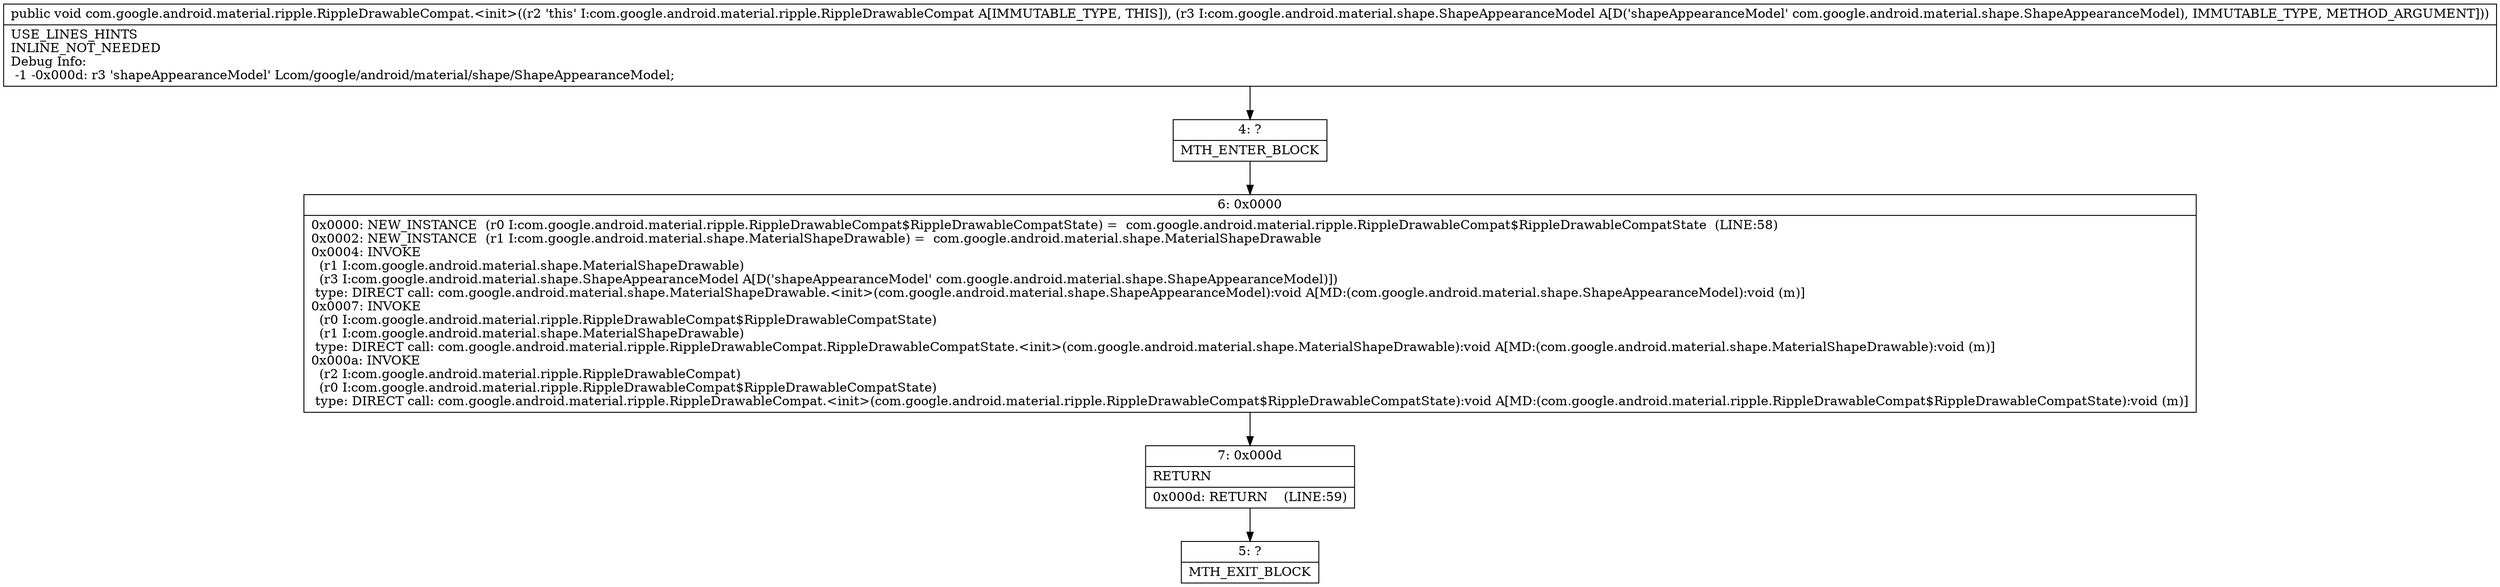 digraph "CFG forcom.google.android.material.ripple.RippleDrawableCompat.\<init\>(Lcom\/google\/android\/material\/shape\/ShapeAppearanceModel;)V" {
Node_4 [shape=record,label="{4\:\ ?|MTH_ENTER_BLOCK\l}"];
Node_6 [shape=record,label="{6\:\ 0x0000|0x0000: NEW_INSTANCE  (r0 I:com.google.android.material.ripple.RippleDrawableCompat$RippleDrawableCompatState) =  com.google.android.material.ripple.RippleDrawableCompat$RippleDrawableCompatState  (LINE:58)\l0x0002: NEW_INSTANCE  (r1 I:com.google.android.material.shape.MaterialShapeDrawable) =  com.google.android.material.shape.MaterialShapeDrawable \l0x0004: INVOKE  \l  (r1 I:com.google.android.material.shape.MaterialShapeDrawable)\l  (r3 I:com.google.android.material.shape.ShapeAppearanceModel A[D('shapeAppearanceModel' com.google.android.material.shape.ShapeAppearanceModel)])\l type: DIRECT call: com.google.android.material.shape.MaterialShapeDrawable.\<init\>(com.google.android.material.shape.ShapeAppearanceModel):void A[MD:(com.google.android.material.shape.ShapeAppearanceModel):void (m)]\l0x0007: INVOKE  \l  (r0 I:com.google.android.material.ripple.RippleDrawableCompat$RippleDrawableCompatState)\l  (r1 I:com.google.android.material.shape.MaterialShapeDrawable)\l type: DIRECT call: com.google.android.material.ripple.RippleDrawableCompat.RippleDrawableCompatState.\<init\>(com.google.android.material.shape.MaterialShapeDrawable):void A[MD:(com.google.android.material.shape.MaterialShapeDrawable):void (m)]\l0x000a: INVOKE  \l  (r2 I:com.google.android.material.ripple.RippleDrawableCompat)\l  (r0 I:com.google.android.material.ripple.RippleDrawableCompat$RippleDrawableCompatState)\l type: DIRECT call: com.google.android.material.ripple.RippleDrawableCompat.\<init\>(com.google.android.material.ripple.RippleDrawableCompat$RippleDrawableCompatState):void A[MD:(com.google.android.material.ripple.RippleDrawableCompat$RippleDrawableCompatState):void (m)]\l}"];
Node_7 [shape=record,label="{7\:\ 0x000d|RETURN\l|0x000d: RETURN    (LINE:59)\l}"];
Node_5 [shape=record,label="{5\:\ ?|MTH_EXIT_BLOCK\l}"];
MethodNode[shape=record,label="{public void com.google.android.material.ripple.RippleDrawableCompat.\<init\>((r2 'this' I:com.google.android.material.ripple.RippleDrawableCompat A[IMMUTABLE_TYPE, THIS]), (r3 I:com.google.android.material.shape.ShapeAppearanceModel A[D('shapeAppearanceModel' com.google.android.material.shape.ShapeAppearanceModel), IMMUTABLE_TYPE, METHOD_ARGUMENT]))  | USE_LINES_HINTS\lINLINE_NOT_NEEDED\lDebug Info:\l  \-1 \-0x000d: r3 'shapeAppearanceModel' Lcom\/google\/android\/material\/shape\/ShapeAppearanceModel;\l}"];
MethodNode -> Node_4;Node_4 -> Node_6;
Node_6 -> Node_7;
Node_7 -> Node_5;
}

